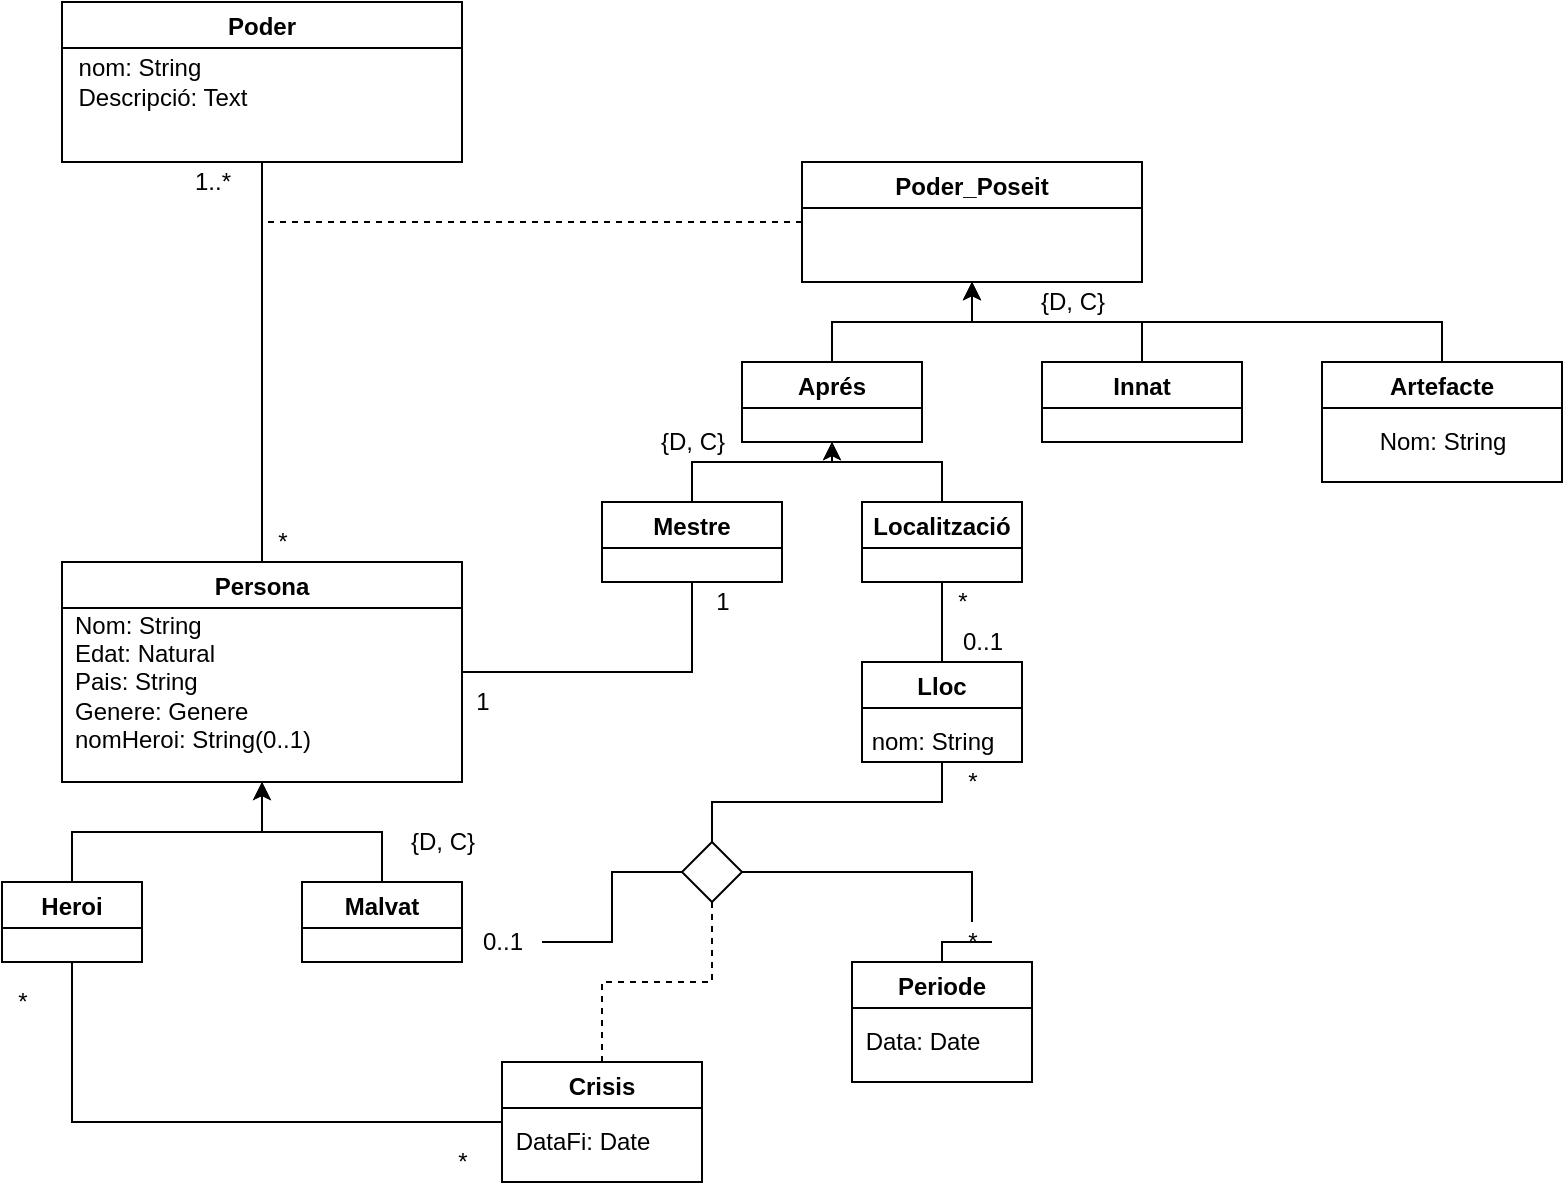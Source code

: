 <mxfile version="16.6.6" type="device"><diagram id="8hrIix5_tEUx-EFqio2w" name="Page-1"><mxGraphModel dx="1422" dy="754" grid="1" gridSize="10" guides="1" tooltips="1" connect="1" arrows="1" fold="1" page="1" pageScale="1" pageWidth="850" pageHeight="1100" math="0" shadow="0"><root><mxCell id="0"/><mxCell id="1" parent="0"/><mxCell id="fHvgtsn51dtAWLM3hR1x-19" style="edgeStyle=orthogonalEdgeStyle;rounded=0;orthogonalLoop=1;jettySize=auto;html=1;exitX=0.5;exitY=1;exitDx=0;exitDy=0;endArrow=none;endFill=0;" edge="1" parent="1" source="fHvgtsn51dtAWLM3hR1x-1" target="fHvgtsn51dtAWLM3hR1x-3"><mxGeometry relative="1" as="geometry"/></mxCell><mxCell id="fHvgtsn51dtAWLM3hR1x-1" value="Poder" style="swimlane;" vertex="1" parent="1"><mxGeometry x="40" y="80" width="200" height="80" as="geometry"/></mxCell><mxCell id="fHvgtsn51dtAWLM3hR1x-37" value="&lt;div style=&quot;text-align: justify&quot;&gt;&lt;span&gt;nom: String&lt;/span&gt;&lt;/div&gt;&lt;div style=&quot;text-align: justify&quot;&gt;&lt;span&gt;Descripció: Text&lt;/span&gt;&lt;/div&gt;" style="text;html=1;align=center;verticalAlign=middle;resizable=0;points=[];autosize=1;strokeColor=none;fillColor=none;" vertex="1" parent="fHvgtsn51dtAWLM3hR1x-1"><mxGeometry y="25" width="100" height="30" as="geometry"/></mxCell><mxCell id="fHvgtsn51dtAWLM3hR1x-20" style="edgeStyle=orthogonalEdgeStyle;rounded=0;orthogonalLoop=1;jettySize=auto;html=1;exitX=0;exitY=0.5;exitDx=0;exitDy=0;endArrow=none;endFill=0;dashed=1;" edge="1" parent="1" source="fHvgtsn51dtAWLM3hR1x-2"><mxGeometry relative="1" as="geometry"><mxPoint x="140" y="190" as="targetPoint"/></mxGeometry></mxCell><mxCell id="fHvgtsn51dtAWLM3hR1x-2" value="Poder_Poseit" style="swimlane;" vertex="1" parent="1"><mxGeometry x="410" y="160" width="170" height="60" as="geometry"/></mxCell><mxCell id="fHvgtsn51dtAWLM3hR1x-58" style="edgeStyle=orthogonalEdgeStyle;rounded=0;orthogonalLoop=1;jettySize=auto;html=1;exitX=1;exitY=0.5;exitDx=0;exitDy=0;entryX=0.5;entryY=1;entryDx=0;entryDy=0;startArrow=none;startFill=0;endArrow=none;endFill=0;" edge="1" parent="1" source="fHvgtsn51dtAWLM3hR1x-3" target="fHvgtsn51dtAWLM3hR1x-7"><mxGeometry relative="1" as="geometry"/></mxCell><mxCell id="fHvgtsn51dtAWLM3hR1x-3" value="Persona" style="swimlane;" vertex="1" parent="1"><mxGeometry x="40" y="360" width="200" height="110" as="geometry"/></mxCell><mxCell id="fHvgtsn51dtAWLM3hR1x-38" value="&lt;div style=&quot;text-align: justify&quot;&gt;&lt;span&gt;Nom: String&lt;/span&gt;&lt;/div&gt;&lt;div style=&quot;text-align: justify&quot;&gt;&lt;span&gt;Edat: Natural&lt;/span&gt;&lt;/div&gt;&lt;div style=&quot;text-align: justify&quot;&gt;&lt;span&gt;Pais: String&lt;/span&gt;&lt;/div&gt;&lt;div style=&quot;text-align: justify&quot;&gt;&lt;span&gt;Genere: Genere&lt;/span&gt;&lt;/div&gt;&lt;div style=&quot;text-align: justify&quot;&gt;&lt;span&gt;nomHeroi: String(0..1)&lt;/span&gt;&lt;/div&gt;" style="text;html=1;align=center;verticalAlign=middle;resizable=0;points=[];autosize=1;strokeColor=none;fillColor=none;" vertex="1" parent="fHvgtsn51dtAWLM3hR1x-3"><mxGeometry y="20" width="130" height="80" as="geometry"/></mxCell><mxCell id="fHvgtsn51dtAWLM3hR1x-22" style="edgeStyle=orthogonalEdgeStyle;rounded=0;orthogonalLoop=1;jettySize=auto;html=1;exitX=0.5;exitY=0;exitDx=0;exitDy=0;entryX=0.5;entryY=1;entryDx=0;entryDy=0;startArrow=none;startFill=0;endArrow=classic;endFill=1;" edge="1" parent="1" source="fHvgtsn51dtAWLM3hR1x-4" target="fHvgtsn51dtAWLM3hR1x-2"><mxGeometry relative="1" as="geometry"/></mxCell><mxCell id="fHvgtsn51dtAWLM3hR1x-4" value="Innat" style="swimlane;" vertex="1" parent="1"><mxGeometry x="530" y="260" width="100" height="40" as="geometry"/></mxCell><mxCell id="fHvgtsn51dtAWLM3hR1x-21" style="edgeStyle=orthogonalEdgeStyle;rounded=0;orthogonalLoop=1;jettySize=auto;html=1;exitX=0.5;exitY=0;exitDx=0;exitDy=0;entryX=0.5;entryY=1;entryDx=0;entryDy=0;endArrow=classic;endFill=1;startArrow=none;startFill=0;" edge="1" parent="1" source="fHvgtsn51dtAWLM3hR1x-5" target="fHvgtsn51dtAWLM3hR1x-2"><mxGeometry relative="1" as="geometry"/></mxCell><mxCell id="fHvgtsn51dtAWLM3hR1x-5" value="Aprés" style="swimlane;" vertex="1" parent="1"><mxGeometry x="380" y="260" width="90" height="40" as="geometry"/></mxCell><mxCell id="fHvgtsn51dtAWLM3hR1x-25" style="edgeStyle=orthogonalEdgeStyle;rounded=0;orthogonalLoop=1;jettySize=auto;html=1;exitX=0.5;exitY=0;exitDx=0;exitDy=0;entryX=0.5;entryY=1;entryDx=0;entryDy=0;startArrow=none;startFill=0;endArrow=classic;endFill=1;" edge="1" parent="1" source="fHvgtsn51dtAWLM3hR1x-7" target="fHvgtsn51dtAWLM3hR1x-5"><mxGeometry relative="1" as="geometry"><Array as="points"><mxPoint x="355" y="310"/><mxPoint x="425" y="310"/></Array></mxGeometry></mxCell><mxCell id="fHvgtsn51dtAWLM3hR1x-7" value="Mestre" style="swimlane;" vertex="1" parent="1"><mxGeometry x="310" y="330" width="90" height="40" as="geometry"/></mxCell><mxCell id="fHvgtsn51dtAWLM3hR1x-26" style="edgeStyle=orthogonalEdgeStyle;rounded=0;orthogonalLoop=1;jettySize=auto;html=1;exitX=0.5;exitY=0;exitDx=0;exitDy=0;entryX=0.5;entryY=1;entryDx=0;entryDy=0;startArrow=none;startFill=0;endArrow=classic;endFill=1;" edge="1" parent="1" source="fHvgtsn51dtAWLM3hR1x-8" target="fHvgtsn51dtAWLM3hR1x-5"><mxGeometry relative="1" as="geometry"/></mxCell><mxCell id="fHvgtsn51dtAWLM3hR1x-27" style="edgeStyle=orthogonalEdgeStyle;rounded=0;orthogonalLoop=1;jettySize=auto;html=1;exitX=0.5;exitY=1;exitDx=0;exitDy=0;entryX=0.5;entryY=0;entryDx=0;entryDy=0;startArrow=none;startFill=0;endArrow=none;endFill=0;" edge="1" parent="1" source="fHvgtsn51dtAWLM3hR1x-8" target="fHvgtsn51dtAWLM3hR1x-16"><mxGeometry relative="1" as="geometry"/></mxCell><mxCell id="fHvgtsn51dtAWLM3hR1x-8" value="Localització" style="swimlane;" vertex="1" parent="1"><mxGeometry x="440" y="330" width="80" height="40" as="geometry"/></mxCell><mxCell id="fHvgtsn51dtAWLM3hR1x-28" style="edgeStyle=orthogonalEdgeStyle;rounded=0;orthogonalLoop=1;jettySize=auto;html=1;exitX=0.5;exitY=0;exitDx=0;exitDy=0;entryX=0.5;entryY=1;entryDx=0;entryDy=0;startArrow=none;startFill=0;endArrow=classic;endFill=1;" edge="1" parent="1" source="fHvgtsn51dtAWLM3hR1x-10" target="fHvgtsn51dtAWLM3hR1x-3"><mxGeometry relative="1" as="geometry"/></mxCell><mxCell id="fHvgtsn51dtAWLM3hR1x-32" style="edgeStyle=orthogonalEdgeStyle;rounded=0;orthogonalLoop=1;jettySize=auto;html=1;exitX=1;exitY=0.5;exitDx=0;exitDy=0;entryX=0;entryY=0.5;entryDx=0;entryDy=0;startArrow=none;startFill=0;endArrow=none;endFill=0;" edge="1" parent="1" source="fHvgtsn51dtAWLM3hR1x-51" target="fHvgtsn51dtAWLM3hR1x-31"><mxGeometry relative="1" as="geometry"/></mxCell><mxCell id="fHvgtsn51dtAWLM3hR1x-10" value="Malvat" style="swimlane;" vertex="1" parent="1"><mxGeometry x="160" y="520" width="80" height="40" as="geometry"/></mxCell><mxCell id="fHvgtsn51dtAWLM3hR1x-29" style="edgeStyle=orthogonalEdgeStyle;rounded=0;orthogonalLoop=1;jettySize=auto;html=1;exitX=0.5;exitY=0;exitDx=0;exitDy=0;entryX=0.5;entryY=1;entryDx=0;entryDy=0;startArrow=none;startFill=0;endArrow=classic;endFill=1;" edge="1" parent="1" source="fHvgtsn51dtAWLM3hR1x-11" target="fHvgtsn51dtAWLM3hR1x-3"><mxGeometry relative="1" as="geometry"/></mxCell><mxCell id="fHvgtsn51dtAWLM3hR1x-30" style="edgeStyle=orthogonalEdgeStyle;rounded=0;orthogonalLoop=1;jettySize=auto;html=1;exitX=0.5;exitY=1;exitDx=0;exitDy=0;entryX=0;entryY=0.5;entryDx=0;entryDy=0;startArrow=none;startFill=0;endArrow=none;endFill=0;" edge="1" parent="1" source="fHvgtsn51dtAWLM3hR1x-11" target="fHvgtsn51dtAWLM3hR1x-18"><mxGeometry relative="1" as="geometry"/></mxCell><mxCell id="fHvgtsn51dtAWLM3hR1x-11" value="Heroi" style="swimlane;" vertex="1" parent="1"><mxGeometry x="10" y="520" width="70" height="40" as="geometry"/></mxCell><mxCell id="fHvgtsn51dtAWLM3hR1x-24" style="edgeStyle=orthogonalEdgeStyle;rounded=0;orthogonalLoop=1;jettySize=auto;html=1;exitX=0.5;exitY=0;exitDx=0;exitDy=0;entryX=0.5;entryY=1;entryDx=0;entryDy=0;startArrow=none;startFill=0;endArrow=classic;endFill=1;" edge="1" parent="1" source="fHvgtsn51dtAWLM3hR1x-6" target="fHvgtsn51dtAWLM3hR1x-2"><mxGeometry relative="1" as="geometry"/></mxCell><mxCell id="fHvgtsn51dtAWLM3hR1x-6" value="Artefacte" style="swimlane;startSize=23;" vertex="1" parent="1"><mxGeometry x="670" y="260" width="120" height="60" as="geometry"/></mxCell><mxCell id="fHvgtsn51dtAWLM3hR1x-16" value="Lloc" style="swimlane;" vertex="1" parent="1"><mxGeometry x="440" y="410" width="80" height="50" as="geometry"/></mxCell><mxCell id="fHvgtsn51dtAWLM3hR1x-41" value="nom: String" style="text;html=1;align=center;verticalAlign=middle;resizable=0;points=[];autosize=1;strokeColor=none;fillColor=none;" vertex="1" parent="fHvgtsn51dtAWLM3hR1x-16"><mxGeometry x="-5" y="30" width="80" height="20" as="geometry"/></mxCell><mxCell id="fHvgtsn51dtAWLM3hR1x-17" value="Periode" style="swimlane;" vertex="1" parent="1"><mxGeometry x="435" y="560" width="90" height="60" as="geometry"/></mxCell><mxCell id="fHvgtsn51dtAWLM3hR1x-18" value="Crisis" style="swimlane;" vertex="1" parent="1"><mxGeometry x="260" y="610" width="100" height="60" as="geometry"/></mxCell><mxCell id="fHvgtsn51dtAWLM3hR1x-34" style="edgeStyle=orthogonalEdgeStyle;rounded=0;orthogonalLoop=1;jettySize=auto;html=1;exitX=0.5;exitY=0;exitDx=0;exitDy=0;entryX=0.5;entryY=1;entryDx=0;entryDy=0;startArrow=none;startFill=0;endArrow=none;endFill=0;" edge="1" parent="1" source="fHvgtsn51dtAWLM3hR1x-31" target="fHvgtsn51dtAWLM3hR1x-16"><mxGeometry relative="1" as="geometry"/></mxCell><mxCell id="fHvgtsn51dtAWLM3hR1x-35" style="edgeStyle=orthogonalEdgeStyle;rounded=0;orthogonalLoop=1;jettySize=auto;html=1;exitX=1;exitY=0.5;exitDx=0;exitDy=0;entryX=0.5;entryY=0;entryDx=0;entryDy=0;startArrow=none;startFill=0;endArrow=none;endFill=0;" edge="1" parent="1" source="fHvgtsn51dtAWLM3hR1x-53" target="fHvgtsn51dtAWLM3hR1x-17"><mxGeometry relative="1" as="geometry"/></mxCell><mxCell id="fHvgtsn51dtAWLM3hR1x-36" style="edgeStyle=orthogonalEdgeStyle;rounded=0;orthogonalLoop=1;jettySize=auto;html=1;exitX=0.5;exitY=1;exitDx=0;exitDy=0;entryX=0.5;entryY=0;entryDx=0;entryDy=0;startArrow=none;startFill=0;endArrow=none;endFill=0;dashed=1;" edge="1" parent="1" source="fHvgtsn51dtAWLM3hR1x-31" target="fHvgtsn51dtAWLM3hR1x-18"><mxGeometry relative="1" as="geometry"/></mxCell><mxCell id="fHvgtsn51dtAWLM3hR1x-31" value="" style="rhombus;whiteSpace=wrap;html=1;" vertex="1" parent="1"><mxGeometry x="350" y="500" width="30" height="30" as="geometry"/></mxCell><mxCell id="fHvgtsn51dtAWLM3hR1x-39" value="{D, C}" style="text;html=1;align=center;verticalAlign=middle;resizable=0;points=[];autosize=1;strokeColor=none;fillColor=none;" vertex="1" parent="1"><mxGeometry x="520" y="220" width="50" height="20" as="geometry"/></mxCell><mxCell id="fHvgtsn51dtAWLM3hR1x-40" value="Nom: String" style="text;html=1;align=center;verticalAlign=middle;resizable=0;points=[];autosize=1;strokeColor=none;fillColor=none;" vertex="1" parent="1"><mxGeometry x="690" y="290" width="80" height="20" as="geometry"/></mxCell><mxCell id="fHvgtsn51dtAWLM3hR1x-42" value="Data: Date" style="text;html=1;align=center;verticalAlign=middle;resizable=0;points=[];autosize=1;strokeColor=none;fillColor=none;" vertex="1" parent="1"><mxGeometry x="435" y="590" width="70" height="20" as="geometry"/></mxCell><mxCell id="fHvgtsn51dtAWLM3hR1x-43" value="DataFi: Date" style="text;html=1;align=center;verticalAlign=middle;resizable=0;points=[];autosize=1;strokeColor=none;fillColor=none;" vertex="1" parent="1"><mxGeometry x="260" y="640" width="80" height="20" as="geometry"/></mxCell><mxCell id="fHvgtsn51dtAWLM3hR1x-44" value="{D, C}" style="text;html=1;align=center;verticalAlign=middle;resizable=0;points=[];autosize=1;strokeColor=none;fillColor=none;" vertex="1" parent="1"><mxGeometry x="205" y="490" width="50" height="20" as="geometry"/></mxCell><mxCell id="fHvgtsn51dtAWLM3hR1x-45" value="{D, C}" style="text;html=1;align=center;verticalAlign=middle;resizable=0;points=[];autosize=1;strokeColor=none;fillColor=none;" vertex="1" parent="1"><mxGeometry x="330" y="290" width="50" height="20" as="geometry"/></mxCell><mxCell id="fHvgtsn51dtAWLM3hR1x-46" value="1..*" style="text;html=1;align=center;verticalAlign=middle;resizable=0;points=[];autosize=1;strokeColor=none;fillColor=none;" vertex="1" parent="1"><mxGeometry x="100" y="160" width="30" height="20" as="geometry"/></mxCell><mxCell id="fHvgtsn51dtAWLM3hR1x-47" value="*" style="text;html=1;align=center;verticalAlign=middle;resizable=0;points=[];autosize=1;strokeColor=none;fillColor=none;" vertex="1" parent="1"><mxGeometry x="140" y="340" width="20" height="20" as="geometry"/></mxCell><mxCell id="fHvgtsn51dtAWLM3hR1x-49" value="*" style="text;html=1;align=center;verticalAlign=middle;resizable=0;points=[];autosize=1;strokeColor=none;fillColor=none;" vertex="1" parent="1"><mxGeometry x="10" y="570" width="20" height="20" as="geometry"/></mxCell><mxCell id="fHvgtsn51dtAWLM3hR1x-50" value="*" style="text;html=1;align=center;verticalAlign=middle;resizable=0;points=[];autosize=1;strokeColor=none;fillColor=none;" vertex="1" parent="1"><mxGeometry x="230" y="650" width="20" height="20" as="geometry"/></mxCell><mxCell id="fHvgtsn51dtAWLM3hR1x-51" value="0..1" style="text;html=1;align=center;verticalAlign=middle;resizable=0;points=[];autosize=1;strokeColor=none;fillColor=none;" vertex="1" parent="1"><mxGeometry x="240" y="540" width="40" height="20" as="geometry"/></mxCell><mxCell id="fHvgtsn51dtAWLM3hR1x-52" value="" style="edgeStyle=orthogonalEdgeStyle;rounded=0;orthogonalLoop=1;jettySize=auto;html=1;exitX=1;exitY=0.5;exitDx=0;exitDy=0;entryX=0;entryY=0.5;entryDx=0;entryDy=0;startArrow=none;startFill=0;endArrow=none;endFill=0;" edge="1" parent="1" source="fHvgtsn51dtAWLM3hR1x-10" target="fHvgtsn51dtAWLM3hR1x-51"><mxGeometry relative="1" as="geometry"><mxPoint x="240" y="540" as="sourcePoint"/><mxPoint x="350" y="515" as="targetPoint"/></mxGeometry></mxCell><mxCell id="fHvgtsn51dtAWLM3hR1x-53" value="*" style="text;html=1;align=center;verticalAlign=middle;resizable=0;points=[];autosize=1;strokeColor=none;fillColor=none;" vertex="1" parent="1"><mxGeometry x="485" y="540" width="20" height="20" as="geometry"/></mxCell><mxCell id="fHvgtsn51dtAWLM3hR1x-54" value="" style="edgeStyle=orthogonalEdgeStyle;rounded=0;orthogonalLoop=1;jettySize=auto;html=1;exitX=1;exitY=0.5;exitDx=0;exitDy=0;entryX=0.5;entryY=0;entryDx=0;entryDy=0;startArrow=none;startFill=0;endArrow=none;endFill=0;" edge="1" parent="1" source="fHvgtsn51dtAWLM3hR1x-31" target="fHvgtsn51dtAWLM3hR1x-53"><mxGeometry relative="1" as="geometry"><mxPoint x="380" y="515" as="sourcePoint"/><mxPoint x="480" y="560" as="targetPoint"/></mxGeometry></mxCell><mxCell id="fHvgtsn51dtAWLM3hR1x-55" value="*" style="text;html=1;align=center;verticalAlign=middle;resizable=0;points=[];autosize=1;strokeColor=none;fillColor=none;" vertex="1" parent="1"><mxGeometry x="485" y="460" width="20" height="20" as="geometry"/></mxCell><mxCell id="fHvgtsn51dtAWLM3hR1x-56" value="*" style="text;html=1;align=center;verticalAlign=middle;resizable=0;points=[];autosize=1;strokeColor=none;fillColor=none;" vertex="1" parent="1"><mxGeometry x="480" y="370" width="20" height="20" as="geometry"/></mxCell><mxCell id="fHvgtsn51dtAWLM3hR1x-57" value="0..1" style="text;html=1;align=center;verticalAlign=middle;resizable=0;points=[];autosize=1;strokeColor=none;fillColor=none;" vertex="1" parent="1"><mxGeometry x="480" y="390" width="40" height="20" as="geometry"/></mxCell><mxCell id="fHvgtsn51dtAWLM3hR1x-59" value="1" style="text;html=1;align=center;verticalAlign=middle;resizable=0;points=[];autosize=1;strokeColor=none;fillColor=none;" vertex="1" parent="1"><mxGeometry x="240" y="420" width="20" height="20" as="geometry"/></mxCell><mxCell id="fHvgtsn51dtAWLM3hR1x-60" value="1" style="text;html=1;align=center;verticalAlign=middle;resizable=0;points=[];autosize=1;strokeColor=none;fillColor=none;" vertex="1" parent="1"><mxGeometry x="360" y="370" width="20" height="20" as="geometry"/></mxCell></root></mxGraphModel></diagram></mxfile>